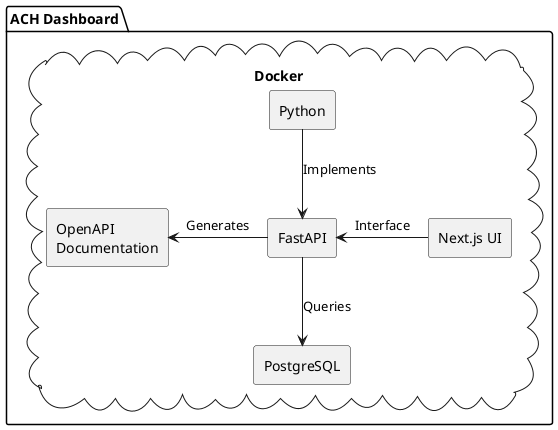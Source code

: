 @startuml
skinparam componentStyle rectangle

package "ACH Dashboard" {
    cloud Docker {
    [PostgreSQL] as postgres
    [Next.js UI] as nextjs
    [Python] as python
    [FastAPI] as fastapi
    [OpenAPI\nDocumentation] as openapi
    }
}

python -down-> fastapi: Implements
fastapi -left-> openapi: Generates
nextjs -left-> fastapi: Interface
fastapi -down-> postgres: Queries

@enduml
